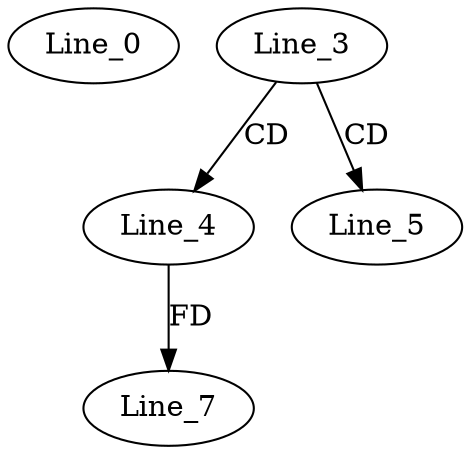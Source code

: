 digraph G {
  Line_0;
  Line_3;
  Line_4;
  Line_5;
  Line_7;
  Line_3 -> Line_4 [ label="CD" ];
  Line_3 -> Line_5 [ label="CD" ];
  Line_4 -> Line_7 [ label="FD" ];
}
